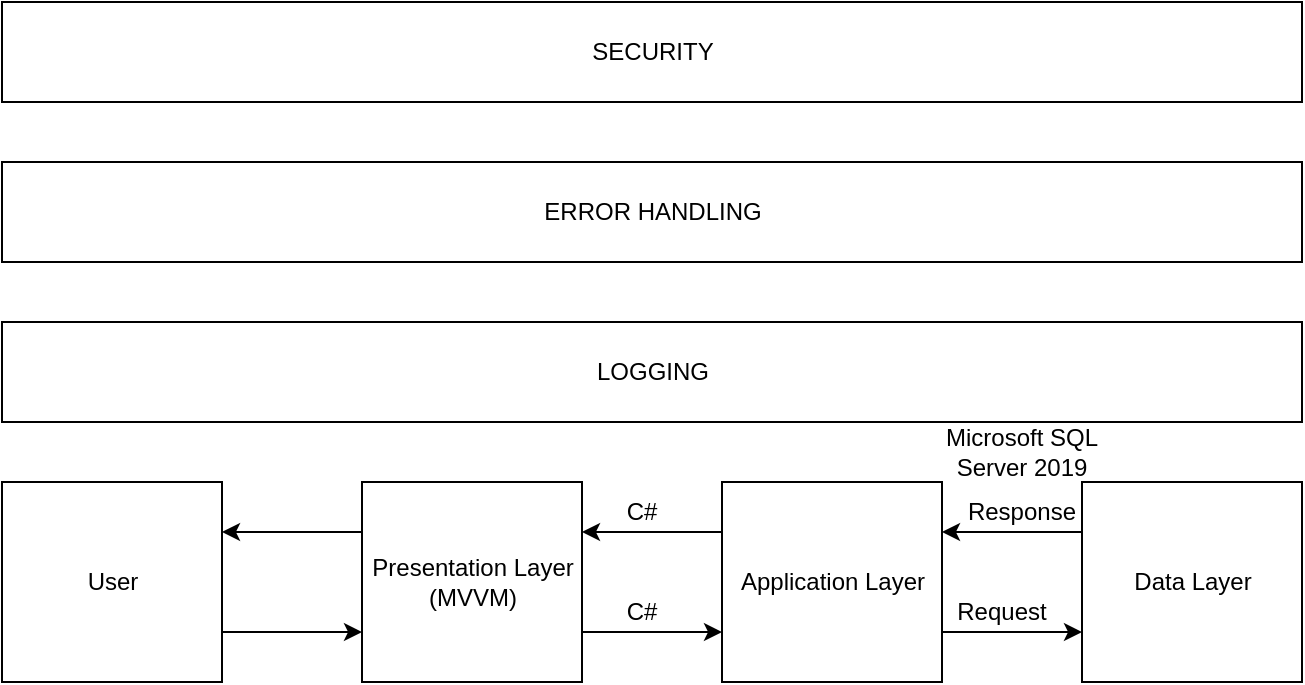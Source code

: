 <mxfile version="15.4.1" type="device"><diagram id="DtQi68dV5tySks-6WL7E" name="Page-1"><mxGraphModel dx="946" dy="587" grid="1" gridSize="10" guides="1" tooltips="1" connect="1" arrows="1" fold="1" page="1" pageScale="1" pageWidth="850" pageHeight="1100" math="0" shadow="0"><root><mxCell id="0"/><mxCell id="1" parent="0"/><mxCell id="BIH-n08KrY691K4-Ro27-1" value="SECURITY" style="html=1;" vertex="1" parent="1"><mxGeometry x="40" y="40" width="650" height="50" as="geometry"/></mxCell><mxCell id="BIH-n08KrY691K4-Ro27-2" value="ERROR HANDLING" style="html=1;" vertex="1" parent="1"><mxGeometry x="40" y="120" width="650" height="50" as="geometry"/></mxCell><mxCell id="BIH-n08KrY691K4-Ro27-3" value="LOGGING" style="html=1;" vertex="1" parent="1"><mxGeometry x="40" y="200" width="650" height="50" as="geometry"/></mxCell><mxCell id="BIH-n08KrY691K4-Ro27-30" style="edgeStyle=orthogonalEdgeStyle;rounded=0;orthogonalLoop=1;jettySize=auto;html=1;exitX=1;exitY=0.75;exitDx=0;exitDy=0;entryX=0;entryY=0.75;entryDx=0;entryDy=0;" edge="1" parent="1" source="BIH-n08KrY691K4-Ro27-4" target="BIH-n08KrY691K4-Ro27-5"><mxGeometry relative="1" as="geometry"/></mxCell><mxCell id="BIH-n08KrY691K4-Ro27-4" value="User" style="html=1;" vertex="1" parent="1"><mxGeometry x="40" y="280" width="110" height="100" as="geometry"/></mxCell><mxCell id="BIH-n08KrY691K4-Ro27-8" style="edgeStyle=orthogonalEdgeStyle;rounded=0;orthogonalLoop=1;jettySize=auto;html=1;exitX=1;exitY=0.75;exitDx=0;exitDy=0;entryX=0;entryY=0.75;entryDx=0;entryDy=0;" edge="1" parent="1" source="BIH-n08KrY691K4-Ro27-5" target="BIH-n08KrY691K4-Ro27-6"><mxGeometry relative="1" as="geometry"/></mxCell><mxCell id="BIH-n08KrY691K4-Ro27-29" style="edgeStyle=orthogonalEdgeStyle;rounded=0;orthogonalLoop=1;jettySize=auto;html=1;exitX=0;exitY=0.25;exitDx=0;exitDy=0;entryX=1;entryY=0.25;entryDx=0;entryDy=0;" edge="1" parent="1" source="BIH-n08KrY691K4-Ro27-5" target="BIH-n08KrY691K4-Ro27-4"><mxGeometry relative="1" as="geometry"/></mxCell><mxCell id="BIH-n08KrY691K4-Ro27-5" value="&lt;div&gt;Presentation Layer&lt;/div&gt;&lt;div&gt; (MVVM)&lt;/div&gt;" style="html=1;" vertex="1" parent="1"><mxGeometry x="220" y="280" width="110" height="100" as="geometry"/></mxCell><mxCell id="BIH-n08KrY691K4-Ro27-7" style="edgeStyle=orthogonalEdgeStyle;rounded=0;orthogonalLoop=1;jettySize=auto;html=1;exitX=0;exitY=0.25;exitDx=0;exitDy=0;entryX=1;entryY=0.25;entryDx=0;entryDy=0;" edge="1" parent="1" source="BIH-n08KrY691K4-Ro27-6" target="BIH-n08KrY691K4-Ro27-5"><mxGeometry relative="1" as="geometry"/></mxCell><mxCell id="BIH-n08KrY691K4-Ro27-14" style="edgeStyle=orthogonalEdgeStyle;rounded=0;orthogonalLoop=1;jettySize=auto;html=1;exitX=1;exitY=0.75;exitDx=0;exitDy=0;entryX=0;entryY=0.75;entryDx=0;entryDy=0;" edge="1" parent="1" source="BIH-n08KrY691K4-Ro27-6" target="BIH-n08KrY691K4-Ro27-9"><mxGeometry relative="1" as="geometry"/></mxCell><mxCell id="BIH-n08KrY691K4-Ro27-6" value="Application Layer" style="html=1;" vertex="1" parent="1"><mxGeometry x="400" y="280" width="110" height="100" as="geometry"/></mxCell><mxCell id="BIH-n08KrY691K4-Ro27-13" style="edgeStyle=orthogonalEdgeStyle;rounded=0;orthogonalLoop=1;jettySize=auto;html=1;exitX=0;exitY=0.25;exitDx=0;exitDy=0;entryX=1;entryY=0.25;entryDx=0;entryDy=0;" edge="1" parent="1" source="BIH-n08KrY691K4-Ro27-9" target="BIH-n08KrY691K4-Ro27-6"><mxGeometry relative="1" as="geometry"/></mxCell><mxCell id="BIH-n08KrY691K4-Ro27-9" value="Data Layer" style="html=1;" vertex="1" parent="1"><mxGeometry x="580" y="280" width="110" height="100" as="geometry"/></mxCell><mxCell id="BIH-n08KrY691K4-Ro27-10" value="C#" style="text;html=1;strokeColor=none;fillColor=none;align=center;verticalAlign=middle;whiteSpace=wrap;rounded=0;" vertex="1" parent="1"><mxGeometry x="330" y="280" width="60" height="30" as="geometry"/></mxCell><mxCell id="BIH-n08KrY691K4-Ro27-12" value="C#" style="text;html=1;strokeColor=none;fillColor=none;align=center;verticalAlign=middle;whiteSpace=wrap;rounded=0;" vertex="1" parent="1"><mxGeometry x="330" y="330" width="60" height="30" as="geometry"/></mxCell><mxCell id="BIH-n08KrY691K4-Ro27-15" value="Request" style="text;html=1;strokeColor=none;fillColor=none;align=center;verticalAlign=middle;whiteSpace=wrap;rounded=0;" vertex="1" parent="1"><mxGeometry x="510" y="330" width="60" height="30" as="geometry"/></mxCell><mxCell id="BIH-n08KrY691K4-Ro27-16" value="Response" style="text;html=1;strokeColor=none;fillColor=none;align=center;verticalAlign=middle;whiteSpace=wrap;rounded=0;" vertex="1" parent="1"><mxGeometry x="520" y="280" width="60" height="30" as="geometry"/></mxCell><mxCell id="BIH-n08KrY691K4-Ro27-31" value="Microsoft SQL Server 2019" style="text;html=1;strokeColor=none;fillColor=none;align=center;verticalAlign=middle;whiteSpace=wrap;rounded=0;" vertex="1" parent="1"><mxGeometry x="510" y="250" width="80" height="30" as="geometry"/></mxCell></root></mxGraphModel></diagram></mxfile>